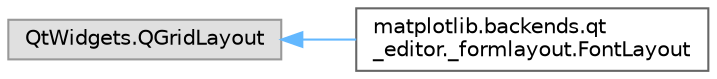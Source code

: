 digraph "Graphical Class Hierarchy"
{
 // LATEX_PDF_SIZE
  bgcolor="transparent";
  edge [fontname=Helvetica,fontsize=10,labelfontname=Helvetica,labelfontsize=10];
  node [fontname=Helvetica,fontsize=10,shape=box,height=0.2,width=0.4];
  rankdir="LR";
  Node0 [id="Node000000",label="QtWidgets.QGridLayout",height=0.2,width=0.4,color="grey60", fillcolor="#E0E0E0", style="filled",tooltip=" "];
  Node0 -> Node1 [id="edge4977_Node000000_Node000001",dir="back",color="steelblue1",style="solid",tooltip=" "];
  Node1 [id="Node000001",label="matplotlib.backends.qt\l_editor._formlayout.FontLayout",height=0.2,width=0.4,color="grey40", fillcolor="white", style="filled",URL="$d8/d81/classmatplotlib_1_1backends_1_1qt__editor_1_1__formlayout_1_1FontLayout.html",tooltip=" "];
}
